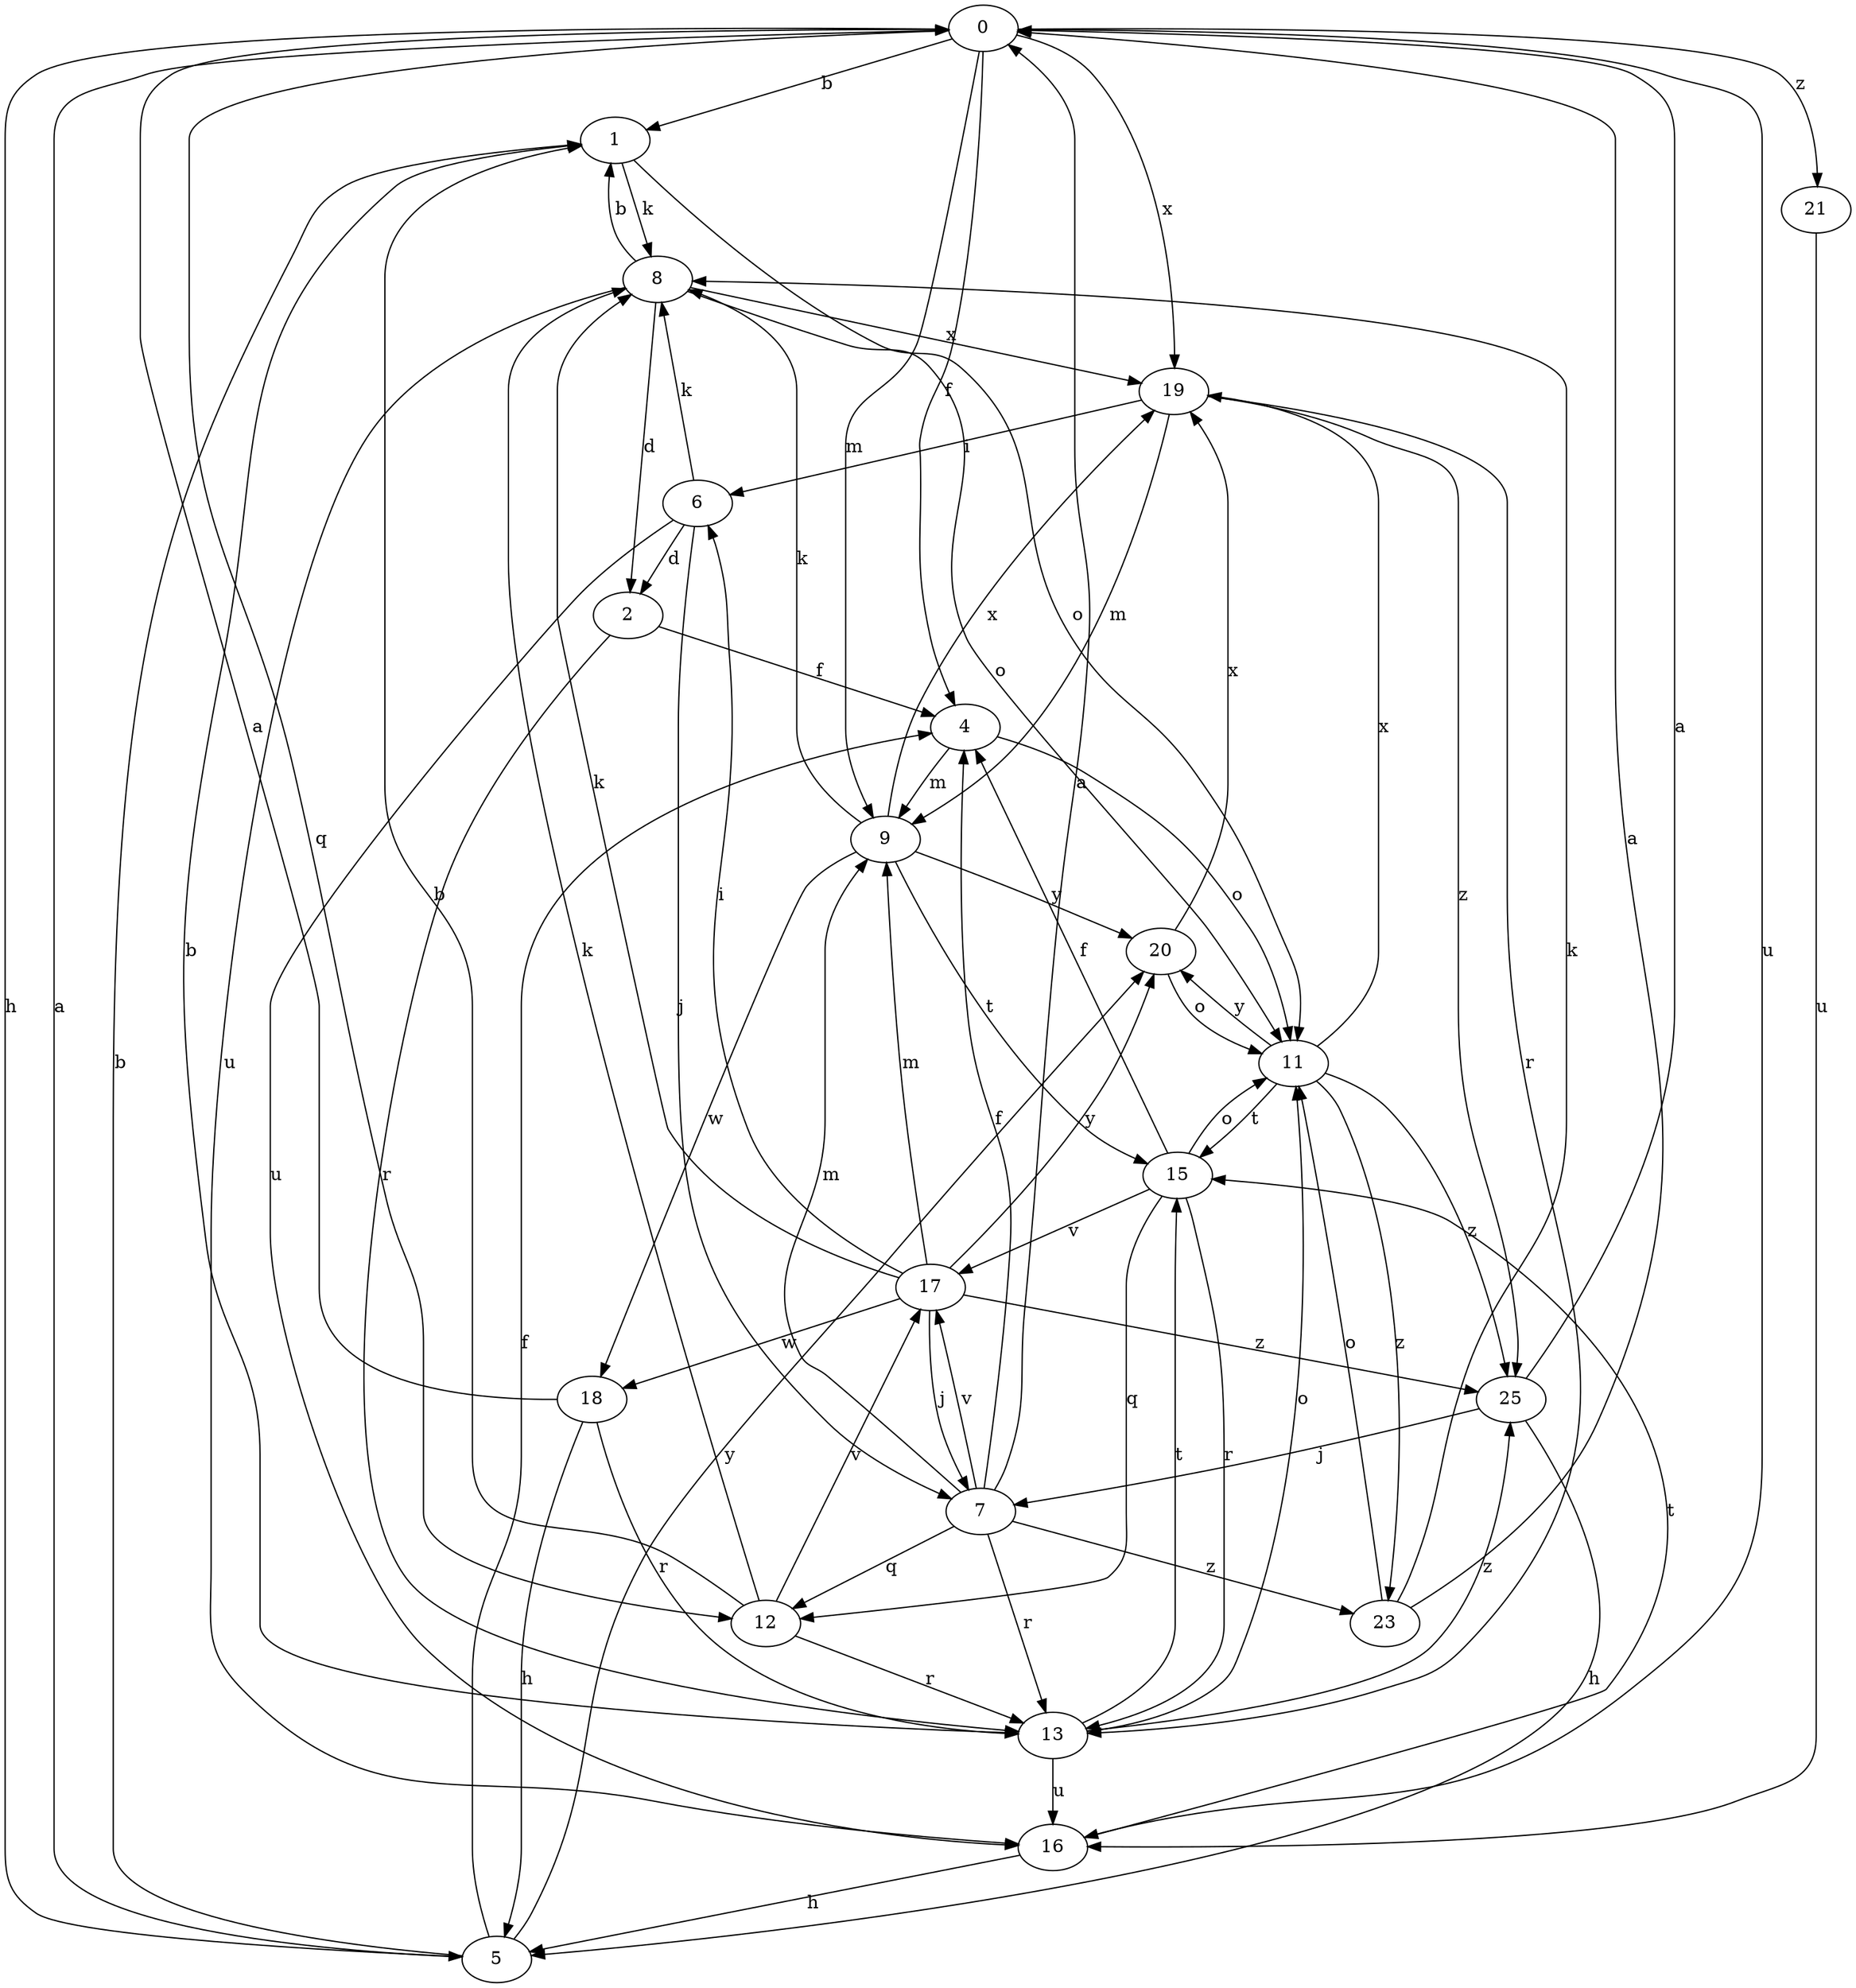 strict digraph  {
0;
1;
2;
4;
5;
6;
7;
8;
9;
11;
12;
13;
15;
16;
17;
18;
19;
20;
21;
23;
25;
0 -> 1  [label=b];
0 -> 4  [label=f];
0 -> 5  [label=h];
0 -> 9  [label=m];
0 -> 12  [label=q];
0 -> 16  [label=u];
0 -> 19  [label=x];
0 -> 21  [label=z];
1 -> 8  [label=k];
1 -> 11  [label=o];
2 -> 4  [label=f];
2 -> 13  [label=r];
4 -> 9  [label=m];
4 -> 11  [label=o];
5 -> 0  [label=a];
5 -> 1  [label=b];
5 -> 4  [label=f];
5 -> 20  [label=y];
6 -> 2  [label=d];
6 -> 7  [label=j];
6 -> 8  [label=k];
6 -> 16  [label=u];
7 -> 0  [label=a];
7 -> 4  [label=f];
7 -> 9  [label=m];
7 -> 12  [label=q];
7 -> 13  [label=r];
7 -> 17  [label=v];
7 -> 23  [label=z];
8 -> 1  [label=b];
8 -> 2  [label=d];
8 -> 11  [label=o];
8 -> 16  [label=u];
8 -> 19  [label=x];
9 -> 8  [label=k];
9 -> 15  [label=t];
9 -> 18  [label=w];
9 -> 19  [label=x];
9 -> 20  [label=y];
11 -> 15  [label=t];
11 -> 19  [label=x];
11 -> 20  [label=y];
11 -> 23  [label=z];
11 -> 25  [label=z];
12 -> 1  [label=b];
12 -> 8  [label=k];
12 -> 13  [label=r];
12 -> 17  [label=v];
13 -> 1  [label=b];
13 -> 11  [label=o];
13 -> 15  [label=t];
13 -> 16  [label=u];
13 -> 25  [label=z];
15 -> 4  [label=f];
15 -> 11  [label=o];
15 -> 12  [label=q];
15 -> 13  [label=r];
15 -> 17  [label=v];
16 -> 5  [label=h];
16 -> 15  [label=t];
17 -> 6  [label=i];
17 -> 7  [label=j];
17 -> 8  [label=k];
17 -> 9  [label=m];
17 -> 18  [label=w];
17 -> 20  [label=y];
17 -> 25  [label=z];
18 -> 0  [label=a];
18 -> 5  [label=h];
18 -> 13  [label=r];
19 -> 6  [label=i];
19 -> 9  [label=m];
19 -> 13  [label=r];
19 -> 25  [label=z];
20 -> 11  [label=o];
20 -> 19  [label=x];
21 -> 16  [label=u];
23 -> 0  [label=a];
23 -> 8  [label=k];
23 -> 11  [label=o];
25 -> 0  [label=a];
25 -> 5  [label=h];
25 -> 7  [label=j];
}

